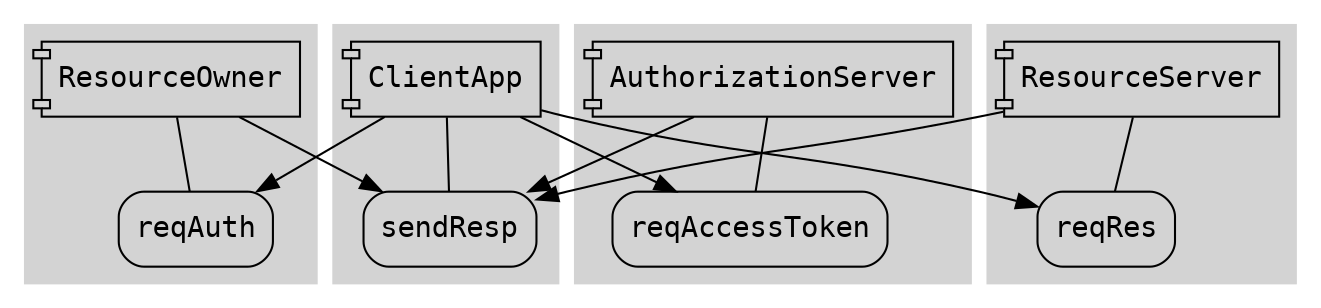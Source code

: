 digraph g {
graph[fontname="courier", splines=true, concentrate=true];
node[fontname="courier"];
edge[fontname="courier", len=1.0];
subgraph cluster_ResourceOwner { 
style=filled; color=lightgrey;
ResourceOwner [shape=component];
reqAuth [shape=rectangle,style="rounded"];
ResourceOwner -> reqAuth [dir=none];
}
ResourceOwner -> sendResp;
subgraph cluster_ClientApp { 
style=filled; color=lightgrey;
ClientApp [shape=component];
sendResp [shape=rectangle,style="rounded"];
ClientApp -> sendResp [dir=none];
}
ClientApp -> reqAuth;
ClientApp -> reqRes;
ClientApp -> reqAccessToken;
subgraph cluster_AuthorizationServer { 
style=filled; color=lightgrey;
AuthorizationServer [shape=component];
reqAccessToken [shape=rectangle,style="rounded"];
AuthorizationServer -> reqAccessToken [dir=none];
}
AuthorizationServer -> sendResp;
subgraph cluster_ResourceServer { 
style=filled; color=lightgrey;
ResourceServer [shape=component];
reqRes [shape=rectangle,style="rounded"];
ResourceServer -> reqRes [dir=none];
}
ResourceServer -> sendResp;
}
